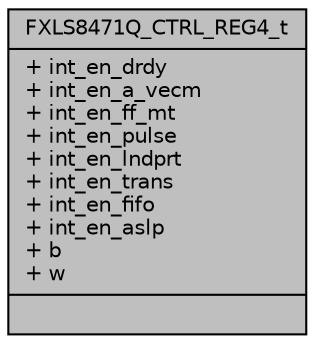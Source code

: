 digraph "FXLS8471Q_CTRL_REG4_t"
{
  edge [fontname="Helvetica",fontsize="10",labelfontname="Helvetica",labelfontsize="10"];
  node [fontname="Helvetica",fontsize="10",shape=record];
  Node1 [label="{FXLS8471Q_CTRL_REG4_t\n|+ int_en_drdy\l+ int_en_a_vecm\l+ int_en_ff_mt\l+ int_en_pulse\l+ int_en_lndprt\l+ int_en_trans\l+ int_en_fifo\l+ int_en_aslp\l+ b\l+ w\l|}",height=0.2,width=0.4,color="black", fillcolor="grey75", style="filled", fontcolor="black"];
}
